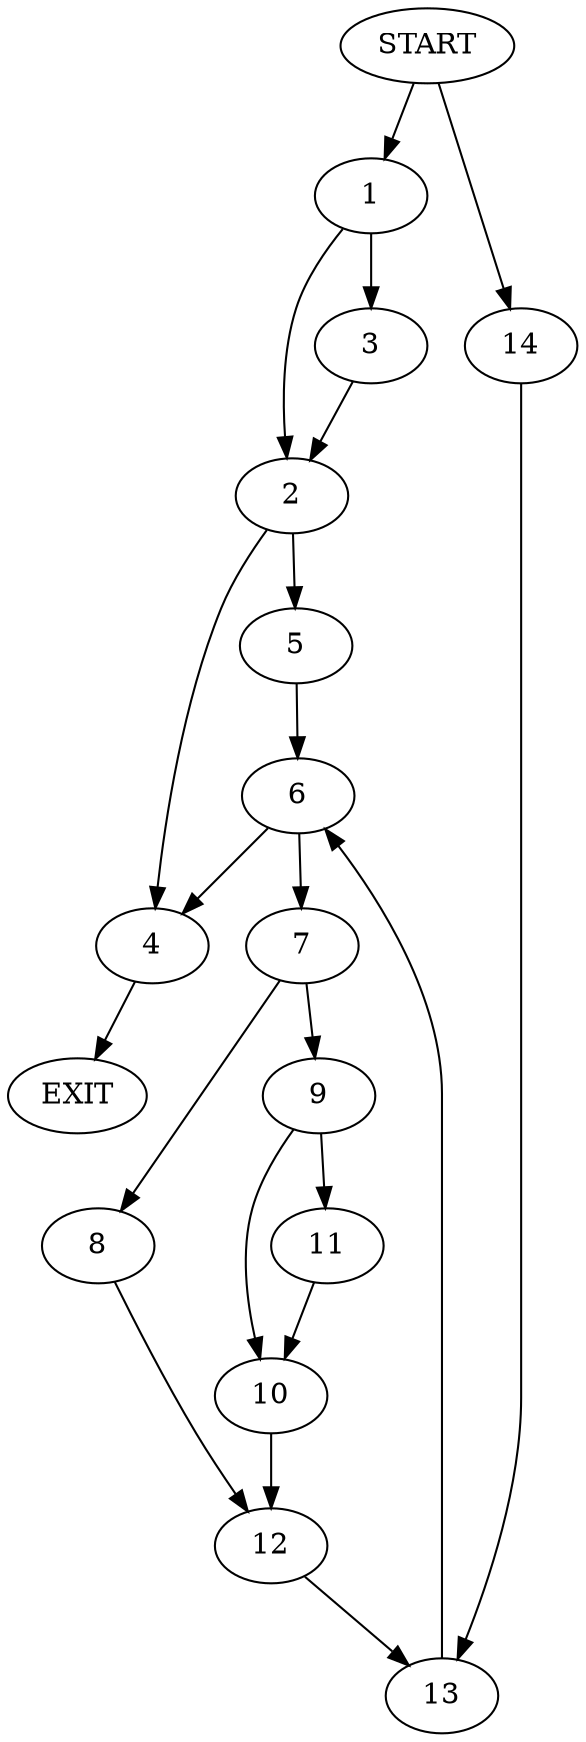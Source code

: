 digraph {
0 [label="START"]
15 [label="EXIT"]
0 -> 1
1 -> 2
1 -> 3
2 -> 4
2 -> 5
3 -> 2
5 -> 6
4 -> 15
6 -> 4
6 -> 7
7 -> 8
7 -> 9
9 -> 10
9 -> 11
8 -> 12
11 -> 10
10 -> 12
12 -> 13
13 -> 6
0 -> 14
14 -> 13
}
